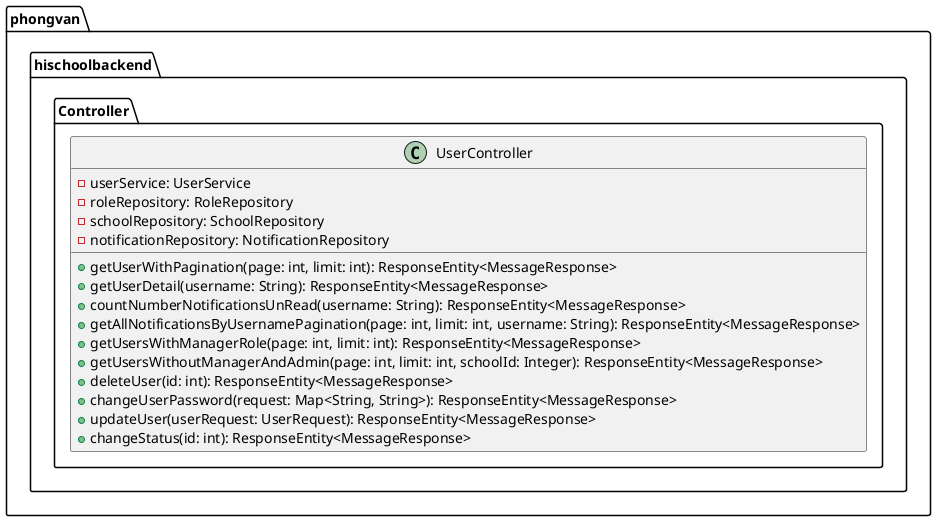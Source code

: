 @startuml

package phongvan.hischoolbackend.Controller {
    class UserController {
        - userService: UserService
        - roleRepository: RoleRepository
        - schoolRepository: SchoolRepository
        - notificationRepository: NotificationRepository

        + getUserWithPagination(page: int, limit: int): ResponseEntity<MessageResponse>
        + getUserDetail(username: String): ResponseEntity<MessageResponse>
        + countNumberNotificationsUnRead(username: String): ResponseEntity<MessageResponse>
        + getAllNotificationsByUsernamePagination(page: int, limit: int, username: String): ResponseEntity<MessageResponse>
        + getUsersWithManagerRole(page: int, limit: int): ResponseEntity<MessageResponse>
        + getUsersWithoutManagerAndAdmin(page: int, limit: int, schoolId: Integer): ResponseEntity<MessageResponse>
        + deleteUser(id: int): ResponseEntity<MessageResponse>
        + changeUserPassword(request: Map<String, String>): ResponseEntity<MessageResponse>
        + updateUser(userRequest: UserRequest): ResponseEntity<MessageResponse>
        + changeStatus(id: int): ResponseEntity<MessageResponse>
    }
}

@enduml
